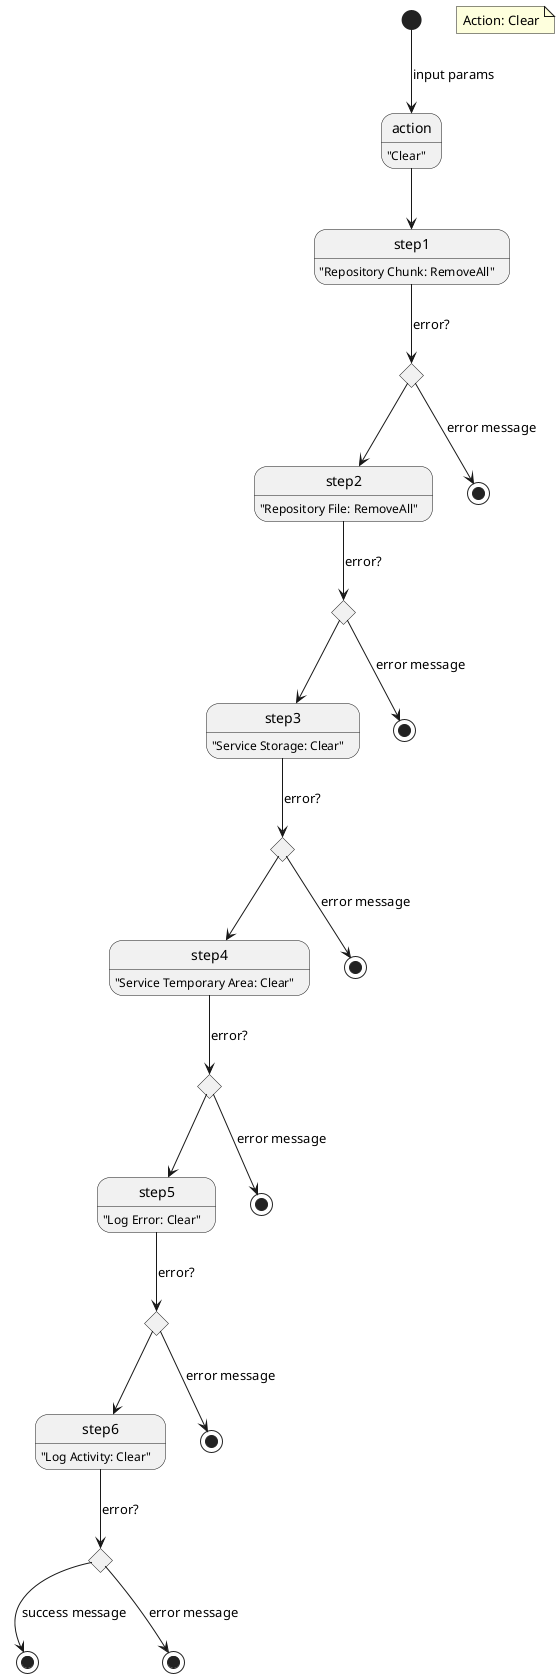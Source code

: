 @startuml
state action : "Clear"
state "step1" as s1: "Repository Chunk: RemoveAll"
note "Action: Clear" as n1
state "step2" as s2: "Repository File: RemoveAll"
state "step3" as s3: "Service Storage: Clear"
state "step4" as s4: "Service Temporary Area: Clear"
state "step5" as s5: "Log Error: Clear"
state "step6" as s6: "Log Activity: Clear"
state "end" as e0 <<end>>
state "end" as e1 <<end>>
state "end" as e2 <<end>>
state "end" as e3 <<end>>
state "end" as e4 <<end>>
state "end" as e5 <<end>>
state "end" as e6 <<end>>
state "choice" as c1 <<choice>>
state "choice" as c2 <<choice>>
state "choice" as c3 <<choice>>
state "choice" as c4 <<choice>>
state "choice" as c5 <<choice>>
state "choice" as c6 <<choice>>

[*] --> action : input params
action --> s1
s1 --> c1: error?
c1 --> e1: error message
c1 --> s2

s2 --> c2: error?
c2 --> e2: error message
c2 --> s3

s3 --> c3: error?
c3 --> e3: error message
c3 --> s4

s4 --> c4: error?
c4 --> e4: error message
c4 --> s5

s5 --> c5: error?
c5 --> e5: error message
c5 --> s6

s6 --> c6: error?
c6 --> e6: error message
c6 --> e0: success message

@enduml
